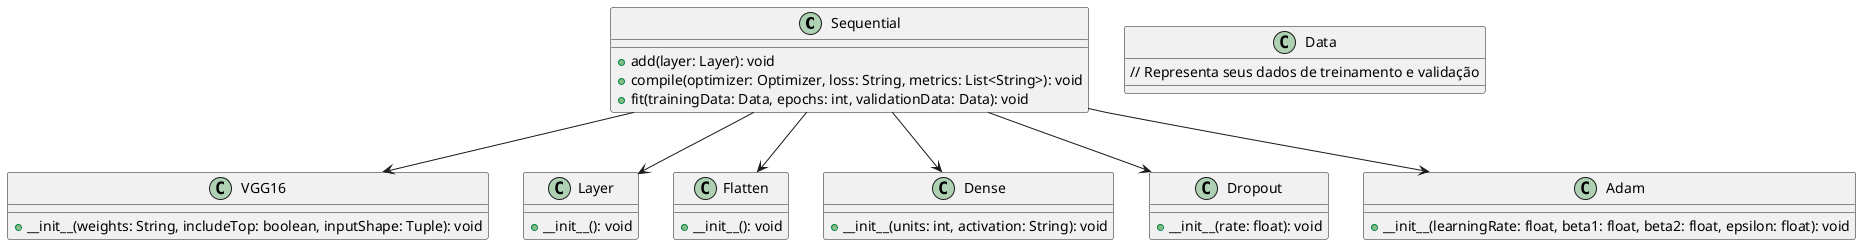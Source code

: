 @startuml

class Sequential {
  +add(layer: Layer): void
  +compile(optimizer: Optimizer, loss: String, metrics: List<String>): void
  +fit(trainingData: Data, epochs: int, validationData: Data): void
}

class VGG16 {
  +__init__(weights: String, includeTop: boolean, inputShape: Tuple): void
}

class Layer {
  +__init__(): void
}

class Flatten {
  +__init__(): void
} 

class Dense {
  +__init__(units: int, activation: String): void
}

class Dropout {
  +__init__(rate: float): void
}

class Adam {
  +__init__(learningRate: float, beta1: float, beta2: float, epsilon: float): void
}

class Data {
  // Representa seus dados de treinamento e validação
}

Sequential --> VGG16
Sequential --> Layer
Sequential --> Flatten
Sequential --> Dense
Sequential --> Dropout
Sequential --> Adam

@enduml